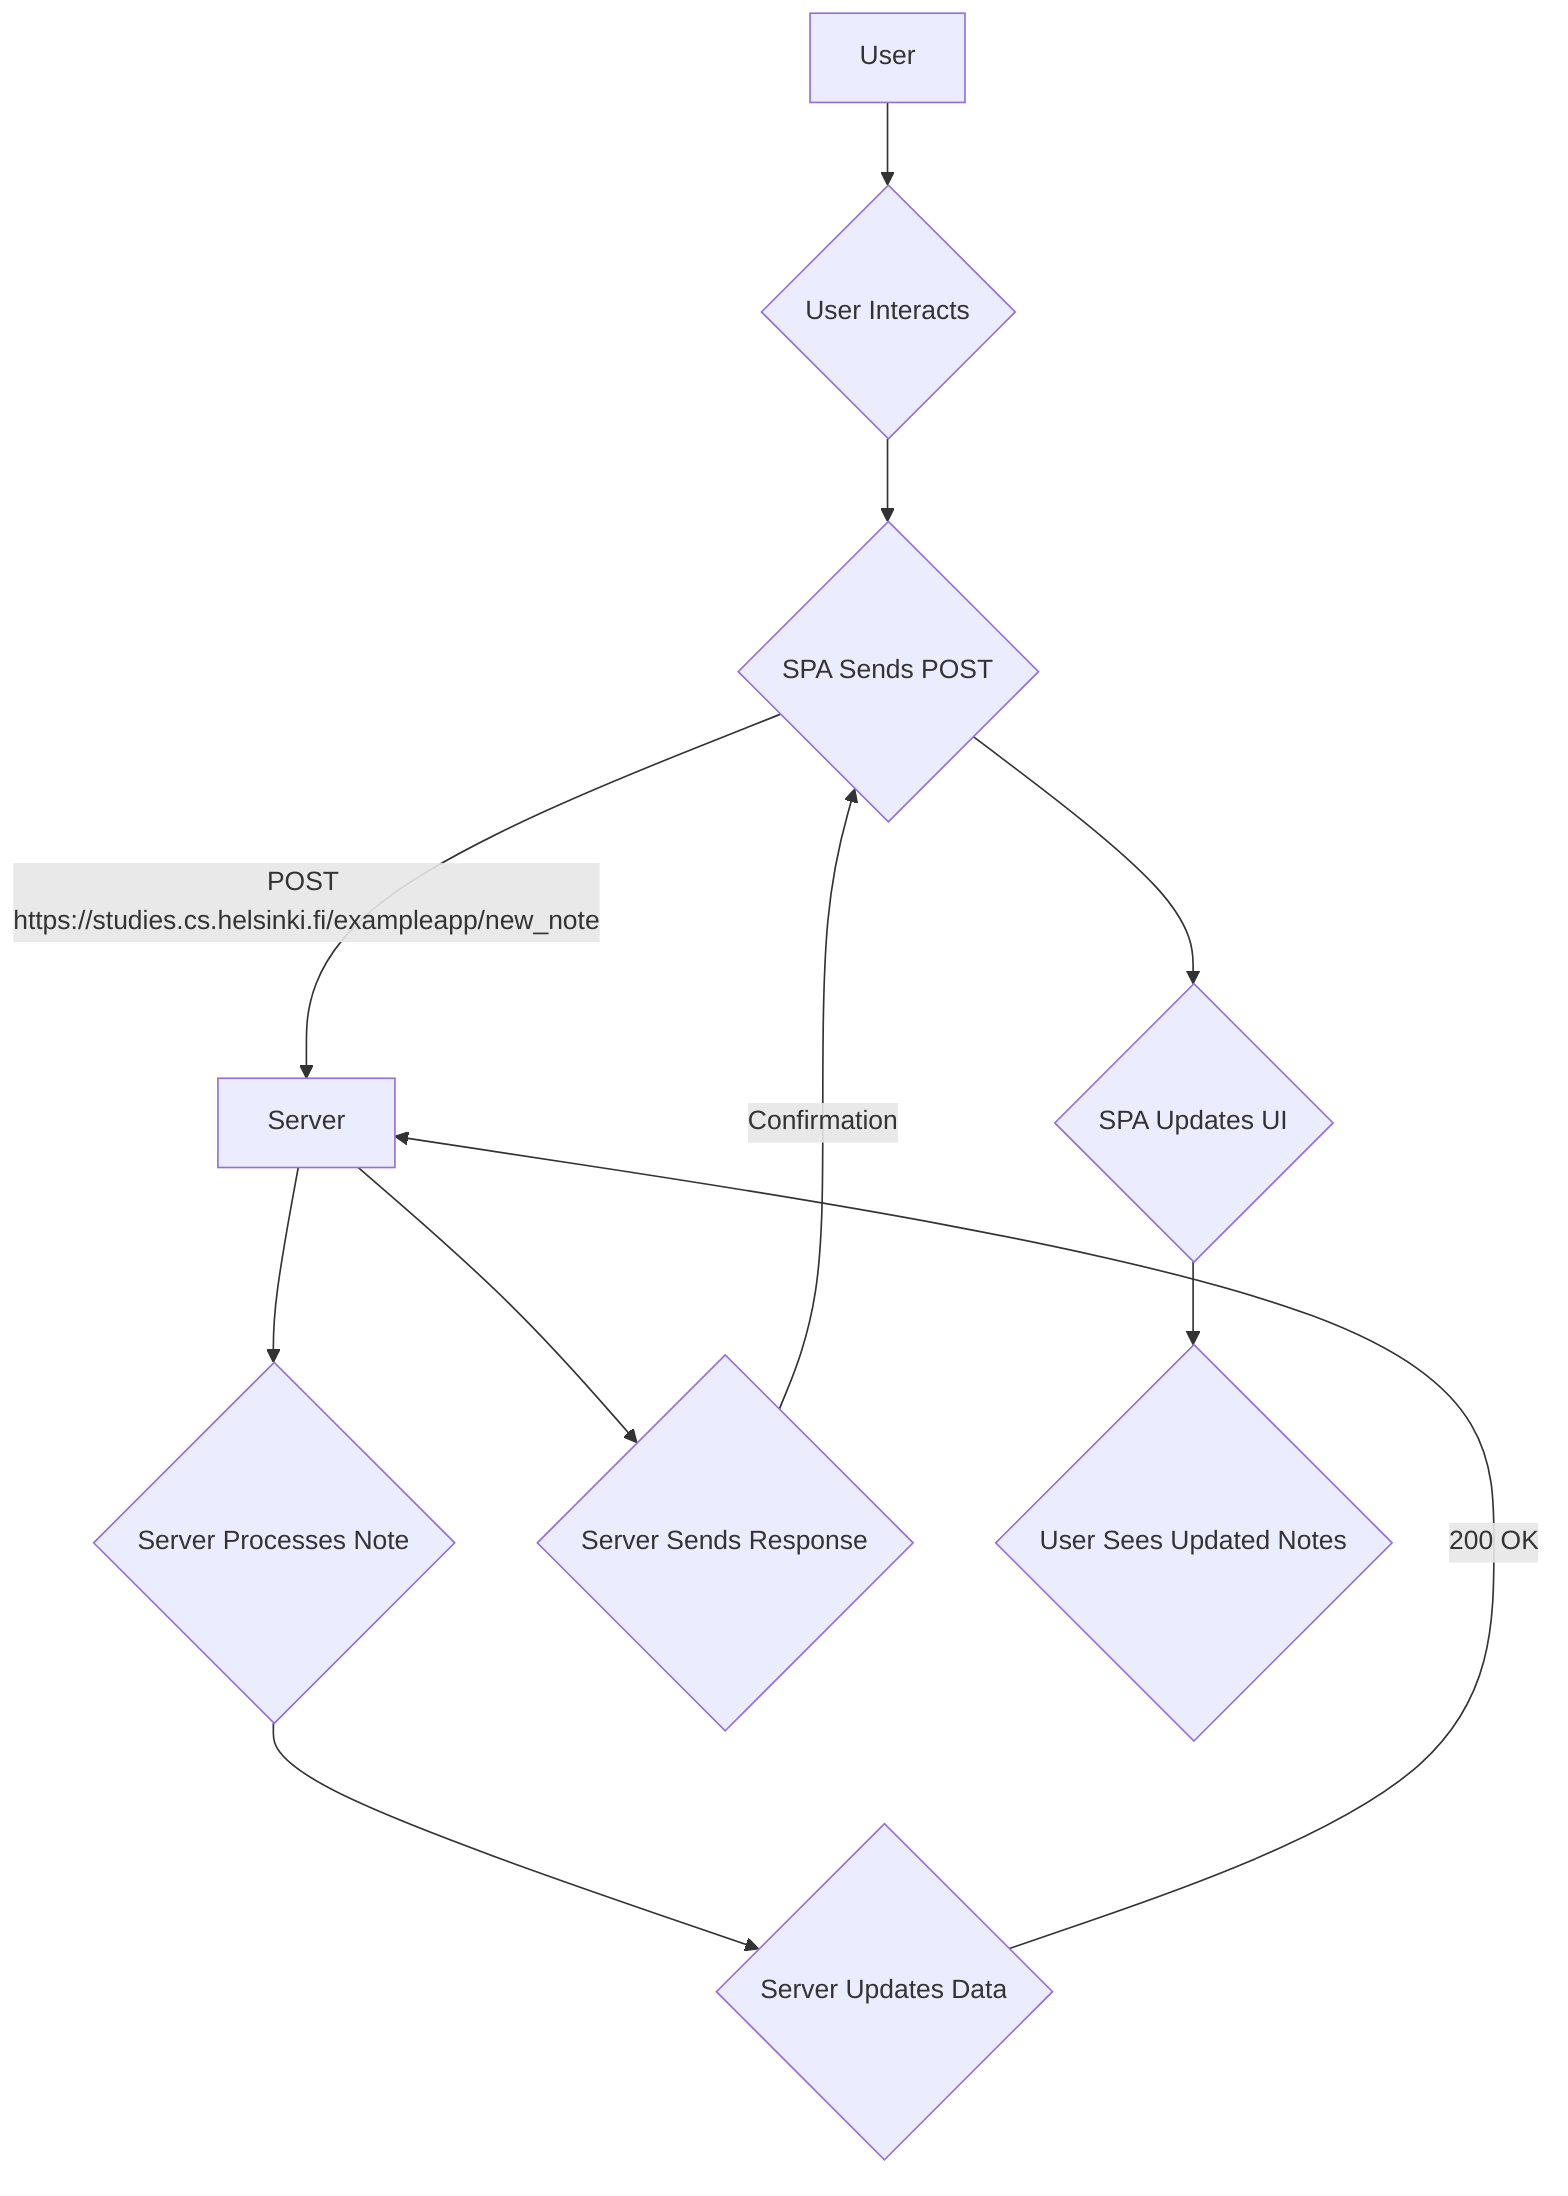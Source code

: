 graph TD;
    A[User] --> B{User Interacts}
    B --> C{SPA Sends POST}
    C --> |POST https://studies.cs.helsinki.fi/exampleapp/new_note| D[Server]
    D --> E{Server Processes Note}
    E --> F{Server Updates Data}
    F --> |200 OK| D
    D --> G{Server Sends Response}
    G --> |Confirmation| C
    C --> H{SPA Updates UI}
    H --> I{User Sees Updated Notes}